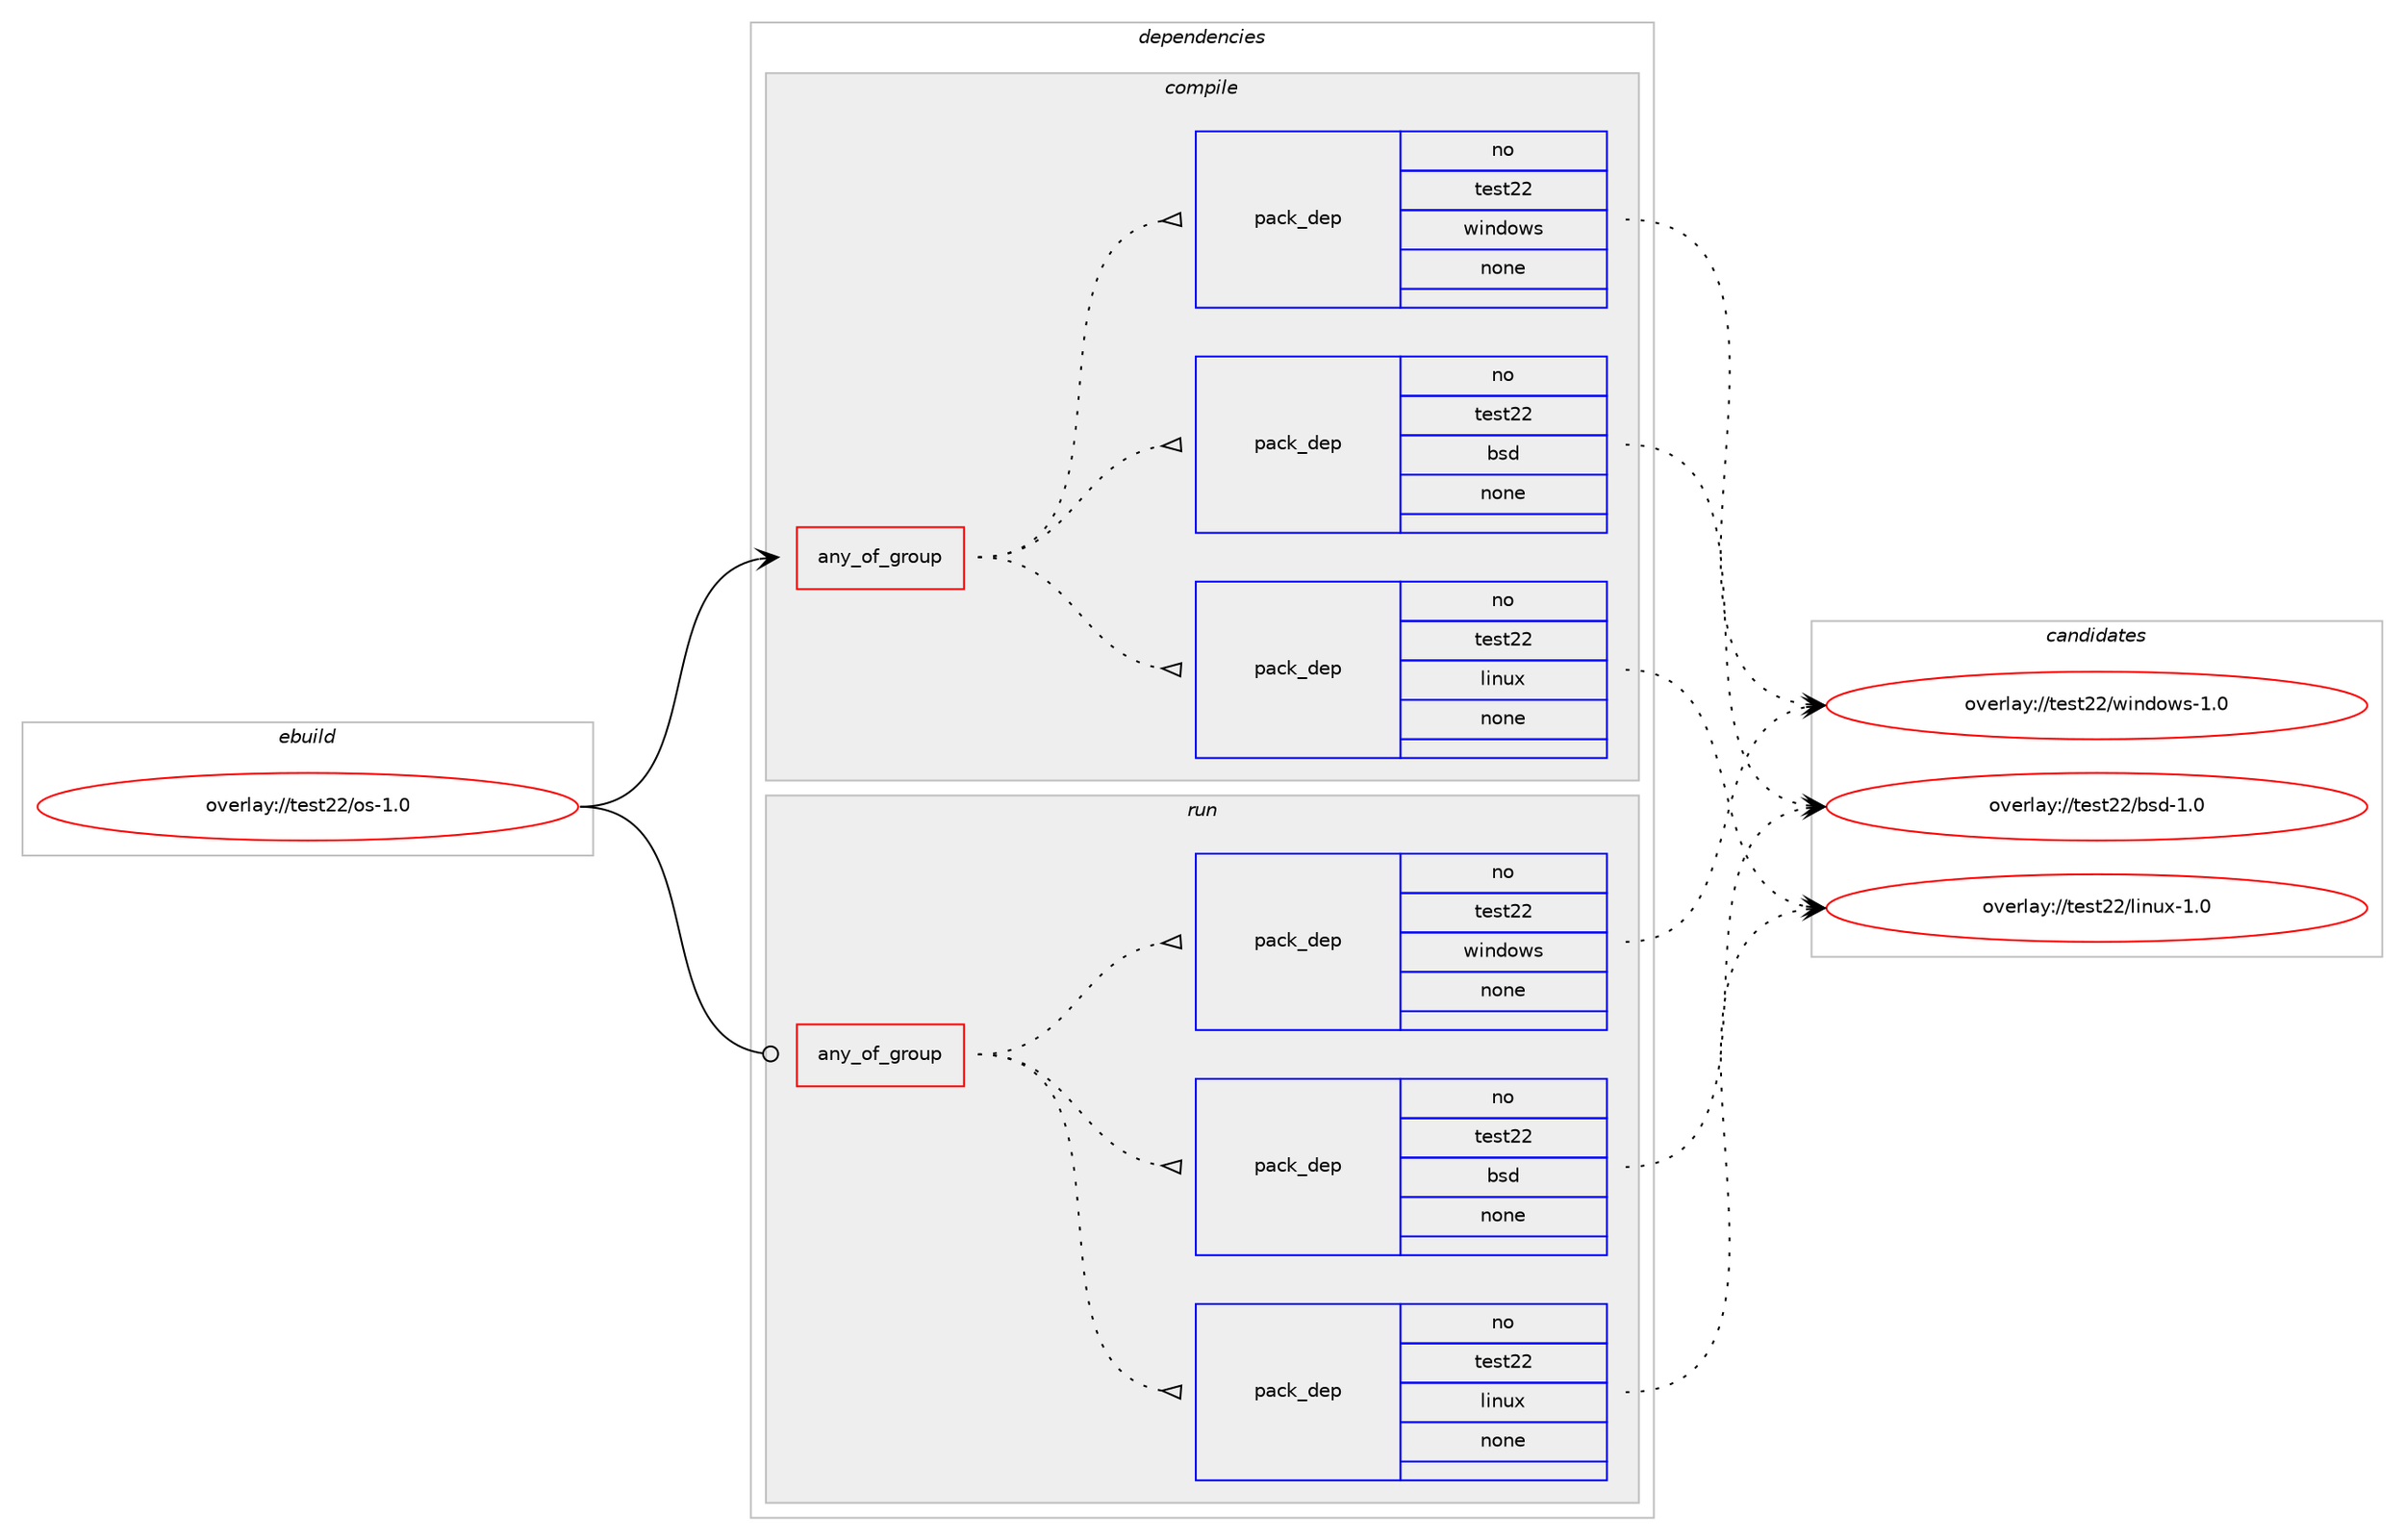 digraph prolog {

# *************
# Graph options
# *************

newrank=true;
concentrate=true;
compound=true;
graph [rankdir=LR,fontname=Helvetica,fontsize=10,ranksep=1.5];#, ranksep=2.5, nodesep=0.2];
edge  [arrowhead=vee];
node  [fontname=Helvetica,fontsize=10];

# **********
# The ebuild
# **********

subgraph cluster_leftcol {
color=gray;
rank=same;
label=<<i>ebuild</i>>;
id [label="overlay://test22/os-1.0", color=red, width=4, href="../test22/os-1.0.svg"];
}

# ****************
# The dependencies
# ****************

subgraph cluster_midcol {
color=gray;
label=<<i>dependencies</i>>;
subgraph cluster_compile {
fillcolor="#eeeeee";
style=filled;
label=<<i>compile</i>>;
subgraph any7 {
dependency134 [label=<<TABLE BORDER="0" CELLBORDER="1" CELLSPACING="0" CELLPADDING="4"><TR><TD CELLPADDING="10">any_of_group</TD></TR></TABLE>>, shape=none, color=red];subgraph pack124 {
dependency135 [label=<<TABLE BORDER="0" CELLBORDER="1" CELLSPACING="0" CELLPADDING="4" WIDTH="220"><TR><TD ROWSPAN="6" CELLPADDING="30">pack_dep</TD></TR><TR><TD WIDTH="110">no</TD></TR><TR><TD>test22</TD></TR><TR><TD>linux</TD></TR><TR><TD>none</TD></TR><TR><TD></TD></TR></TABLE>>, shape=none, color=blue];
}
dependency134:e -> dependency135:w [weight=20,style="dotted",arrowhead="oinv"];
subgraph pack125 {
dependency136 [label=<<TABLE BORDER="0" CELLBORDER="1" CELLSPACING="0" CELLPADDING="4" WIDTH="220"><TR><TD ROWSPAN="6" CELLPADDING="30">pack_dep</TD></TR><TR><TD WIDTH="110">no</TD></TR><TR><TD>test22</TD></TR><TR><TD>bsd</TD></TR><TR><TD>none</TD></TR><TR><TD></TD></TR></TABLE>>, shape=none, color=blue];
}
dependency134:e -> dependency136:w [weight=20,style="dotted",arrowhead="oinv"];
subgraph pack126 {
dependency137 [label=<<TABLE BORDER="0" CELLBORDER="1" CELLSPACING="0" CELLPADDING="4" WIDTH="220"><TR><TD ROWSPAN="6" CELLPADDING="30">pack_dep</TD></TR><TR><TD WIDTH="110">no</TD></TR><TR><TD>test22</TD></TR><TR><TD>windows</TD></TR><TR><TD>none</TD></TR><TR><TD></TD></TR></TABLE>>, shape=none, color=blue];
}
dependency134:e -> dependency137:w [weight=20,style="dotted",arrowhead="oinv"];
}
id:e -> dependency134:w [weight=20,style="solid",arrowhead="vee"];
}
subgraph cluster_compileandrun {
fillcolor="#eeeeee";
style=filled;
label=<<i>compile and run</i>>;
}
subgraph cluster_run {
fillcolor="#eeeeee";
style=filled;
label=<<i>run</i>>;
subgraph any8 {
dependency138 [label=<<TABLE BORDER="0" CELLBORDER="1" CELLSPACING="0" CELLPADDING="4"><TR><TD CELLPADDING="10">any_of_group</TD></TR></TABLE>>, shape=none, color=red];subgraph pack127 {
dependency139 [label=<<TABLE BORDER="0" CELLBORDER="1" CELLSPACING="0" CELLPADDING="4" WIDTH="220"><TR><TD ROWSPAN="6" CELLPADDING="30">pack_dep</TD></TR><TR><TD WIDTH="110">no</TD></TR><TR><TD>test22</TD></TR><TR><TD>linux</TD></TR><TR><TD>none</TD></TR><TR><TD></TD></TR></TABLE>>, shape=none, color=blue];
}
dependency138:e -> dependency139:w [weight=20,style="dotted",arrowhead="oinv"];
subgraph pack128 {
dependency140 [label=<<TABLE BORDER="0" CELLBORDER="1" CELLSPACING="0" CELLPADDING="4" WIDTH="220"><TR><TD ROWSPAN="6" CELLPADDING="30">pack_dep</TD></TR><TR><TD WIDTH="110">no</TD></TR><TR><TD>test22</TD></TR><TR><TD>bsd</TD></TR><TR><TD>none</TD></TR><TR><TD></TD></TR></TABLE>>, shape=none, color=blue];
}
dependency138:e -> dependency140:w [weight=20,style="dotted",arrowhead="oinv"];
subgraph pack129 {
dependency141 [label=<<TABLE BORDER="0" CELLBORDER="1" CELLSPACING="0" CELLPADDING="4" WIDTH="220"><TR><TD ROWSPAN="6" CELLPADDING="30">pack_dep</TD></TR><TR><TD WIDTH="110">no</TD></TR><TR><TD>test22</TD></TR><TR><TD>windows</TD></TR><TR><TD>none</TD></TR><TR><TD></TD></TR></TABLE>>, shape=none, color=blue];
}
dependency138:e -> dependency141:w [weight=20,style="dotted",arrowhead="oinv"];
}
id:e -> dependency138:w [weight=20,style="solid",arrowhead="odot"];
}
}

# **************
# The candidates
# **************

subgraph cluster_choices {
rank=same;
color=gray;
label=<<i>candidates</i>>;

subgraph choice124 {
color=black;
nodesep=1;
choiceoverlay11610111511650504710810511011712045494648 [label="overlay://test22/linux-1.0", color=red, width=4,href="../test22/linux-1.0.svg"];
dependency135:e -> choiceoverlay11610111511650504710810511011712045494648:w [style=dotted,weight="100"];
}
subgraph choice125 {
color=black;
nodesep=1;
choiceoverlay1161011151165050479811510045494648 [label="overlay://test22/bsd-1.0", color=red, width=4,href="../test22/bsd-1.0.svg"];
dependency136:e -> choiceoverlay1161011151165050479811510045494648:w [style=dotted,weight="100"];
}
subgraph choice126 {
color=black;
nodesep=1;
choiceoverlay11610111511650504711910511010011111911545494648 [label="overlay://test22/windows-1.0", color=red, width=4,href="../test22/windows-1.0.svg"];
dependency137:e -> choiceoverlay11610111511650504711910511010011111911545494648:w [style=dotted,weight="100"];
}
subgraph choice127 {
color=black;
nodesep=1;
choiceoverlay11610111511650504710810511011712045494648 [label="overlay://test22/linux-1.0", color=red, width=4,href="../test22/linux-1.0.svg"];
dependency139:e -> choiceoverlay11610111511650504710810511011712045494648:w [style=dotted,weight="100"];
}
subgraph choice128 {
color=black;
nodesep=1;
choiceoverlay1161011151165050479811510045494648 [label="overlay://test22/bsd-1.0", color=red, width=4,href="../test22/bsd-1.0.svg"];
dependency140:e -> choiceoverlay1161011151165050479811510045494648:w [style=dotted,weight="100"];
}
subgraph choice129 {
color=black;
nodesep=1;
choiceoverlay11610111511650504711910511010011111911545494648 [label="overlay://test22/windows-1.0", color=red, width=4,href="../test22/windows-1.0.svg"];
dependency141:e -> choiceoverlay11610111511650504711910511010011111911545494648:w [style=dotted,weight="100"];
}
}

}
